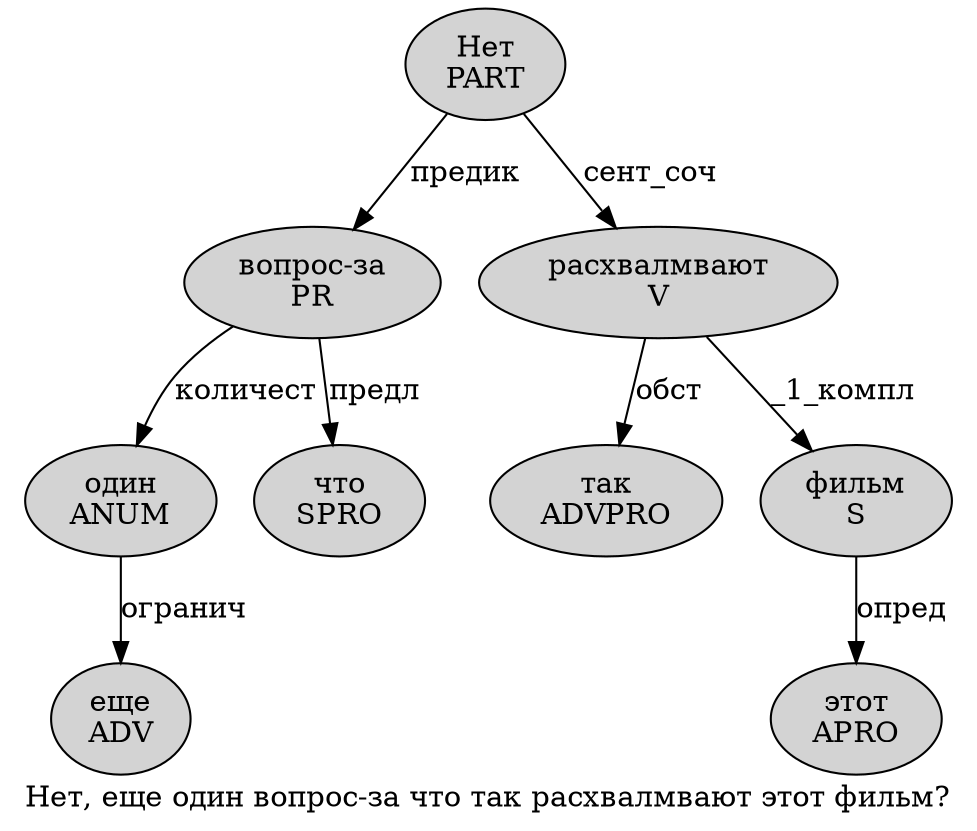 digraph SENTENCE_3342 {
	graph [label="Нет, еще один вопрос-за что так расхвалмвают этот фильм?"]
	node [style=filled]
		0 [label="Нет
PART" color="" fillcolor=lightgray penwidth=1 shape=ellipse]
		2 [label="еще
ADV" color="" fillcolor=lightgray penwidth=1 shape=ellipse]
		3 [label="один
ANUM" color="" fillcolor=lightgray penwidth=1 shape=ellipse]
		4 [label="вопрос-за
PR" color="" fillcolor=lightgray penwidth=1 shape=ellipse]
		5 [label="что
SPRO" color="" fillcolor=lightgray penwidth=1 shape=ellipse]
		6 [label="так
ADVPRO" color="" fillcolor=lightgray penwidth=1 shape=ellipse]
		7 [label="расхвалмвают
V" color="" fillcolor=lightgray penwidth=1 shape=ellipse]
		8 [label="этот
APRO" color="" fillcolor=lightgray penwidth=1 shape=ellipse]
		9 [label="фильм
S" color="" fillcolor=lightgray penwidth=1 shape=ellipse]
			0 -> 4 [label="предик"]
			0 -> 7 [label="сент_соч"]
			4 -> 3 [label="количест"]
			4 -> 5 [label="предл"]
			9 -> 8 [label="опред"]
			3 -> 2 [label="огранич"]
			7 -> 6 [label="обст"]
			7 -> 9 [label="_1_компл"]
}
